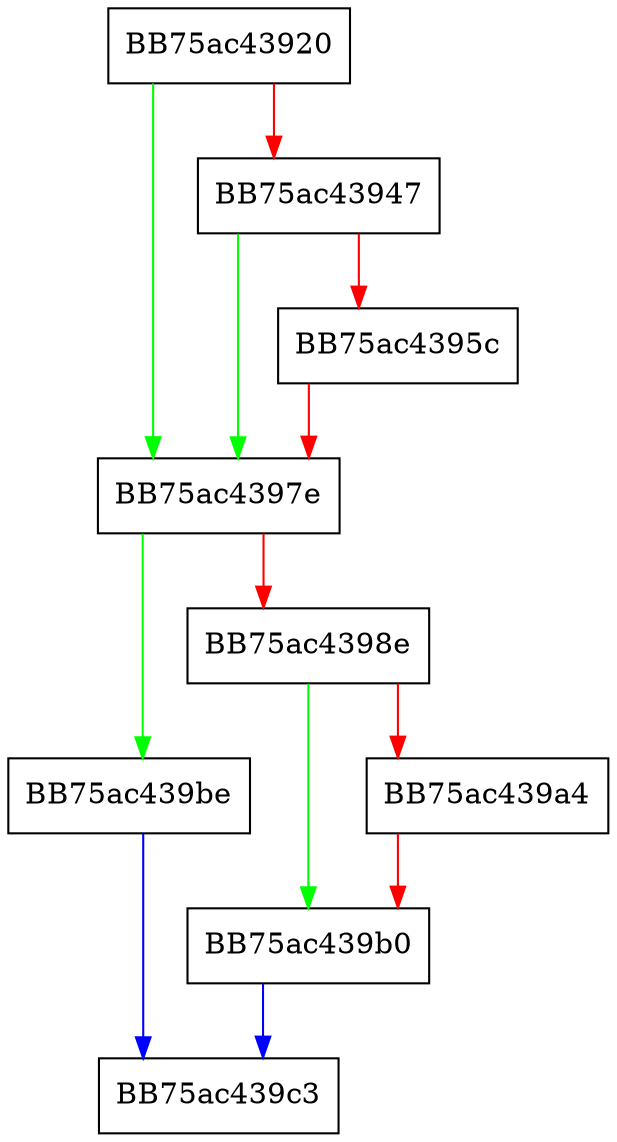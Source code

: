 digraph SevenZip_init_module {
  node [shape="box"];
  graph [splines=ortho];
  BB75ac43920 -> BB75ac4397e [color="green"];
  BB75ac43920 -> BB75ac43947 [color="red"];
  BB75ac43947 -> BB75ac4397e [color="green"];
  BB75ac43947 -> BB75ac4395c [color="red"];
  BB75ac4395c -> BB75ac4397e [color="red"];
  BB75ac4397e -> BB75ac439be [color="green"];
  BB75ac4397e -> BB75ac4398e [color="red"];
  BB75ac4398e -> BB75ac439b0 [color="green"];
  BB75ac4398e -> BB75ac439a4 [color="red"];
  BB75ac439a4 -> BB75ac439b0 [color="red"];
  BB75ac439b0 -> BB75ac439c3 [color="blue"];
  BB75ac439be -> BB75ac439c3 [color="blue"];
}